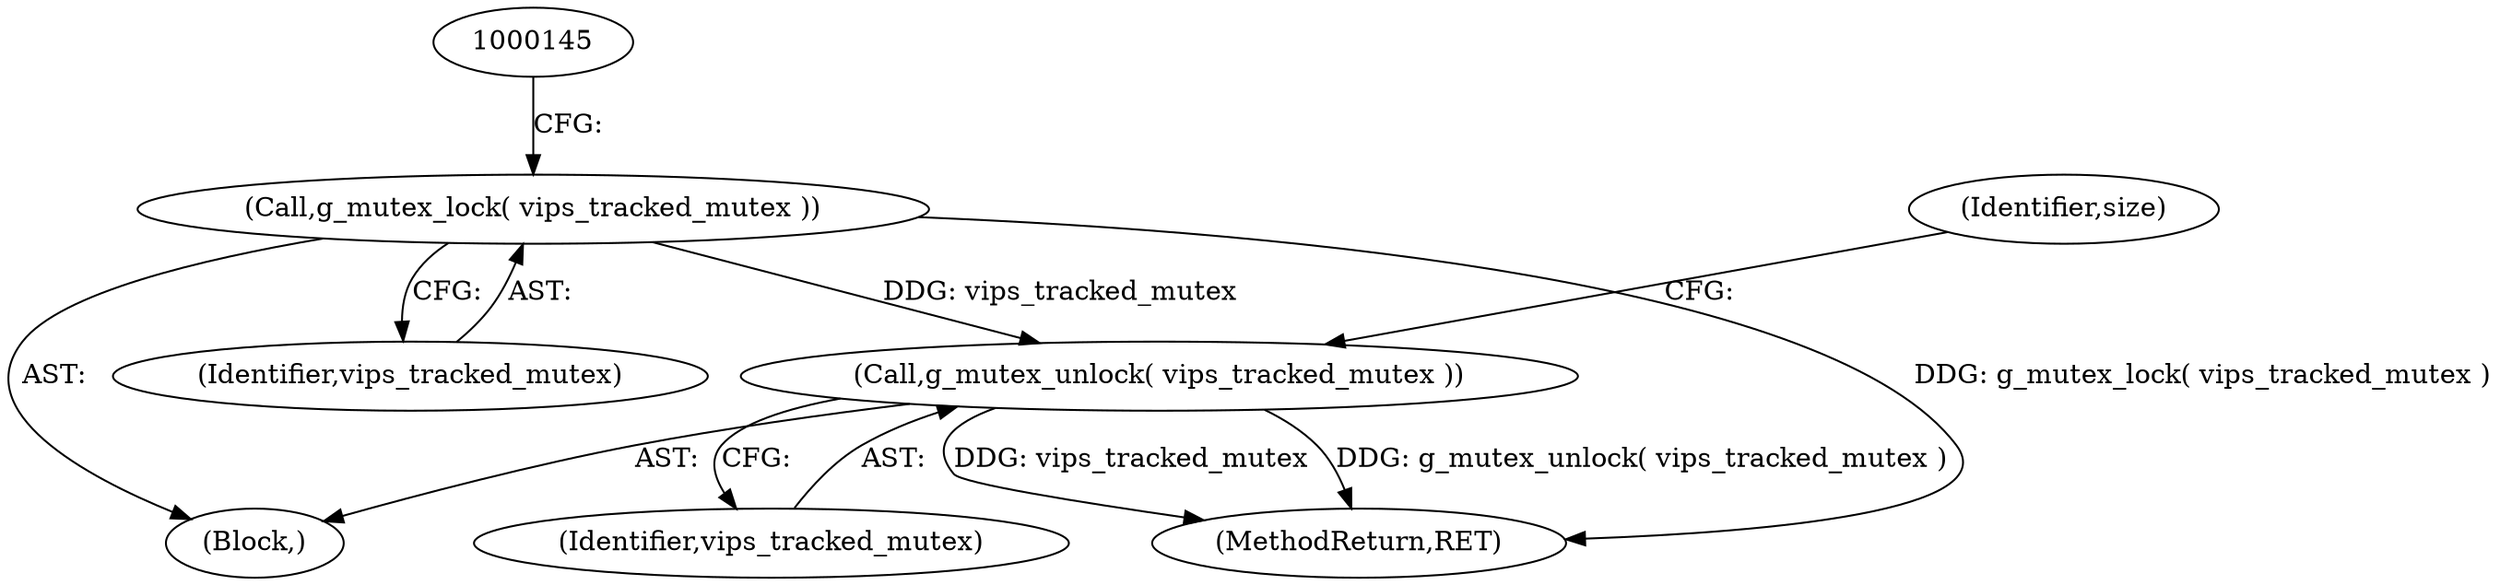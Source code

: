 digraph "0_libvips_00622428bda8d7521db8d74260b519fa41d69d0a_0@API" {
"1000140" [label="(Call,g_mutex_lock( vips_tracked_mutex ))"];
"1000174" [label="(Call,g_mutex_unlock( vips_tracked_mutex ))"];
"1000177" [label="(Identifier,size)"];
"1000174" [label="(Call,g_mutex_unlock( vips_tracked_mutex ))"];
"1000103" [label="(Block,)"];
"1000140" [label="(Call,g_mutex_lock( vips_tracked_mutex ))"];
"1000141" [label="(Identifier,vips_tracked_mutex)"];
"1000175" [label="(Identifier,vips_tracked_mutex)"];
"1000180" [label="(MethodReturn,RET)"];
"1000140" -> "1000103"  [label="AST: "];
"1000140" -> "1000141"  [label="CFG: "];
"1000141" -> "1000140"  [label="AST: "];
"1000145" -> "1000140"  [label="CFG: "];
"1000140" -> "1000180"  [label="DDG: g_mutex_lock( vips_tracked_mutex )"];
"1000140" -> "1000174"  [label="DDG: vips_tracked_mutex"];
"1000174" -> "1000103"  [label="AST: "];
"1000174" -> "1000175"  [label="CFG: "];
"1000175" -> "1000174"  [label="AST: "];
"1000177" -> "1000174"  [label="CFG: "];
"1000174" -> "1000180"  [label="DDG: g_mutex_unlock( vips_tracked_mutex )"];
"1000174" -> "1000180"  [label="DDG: vips_tracked_mutex"];
}
